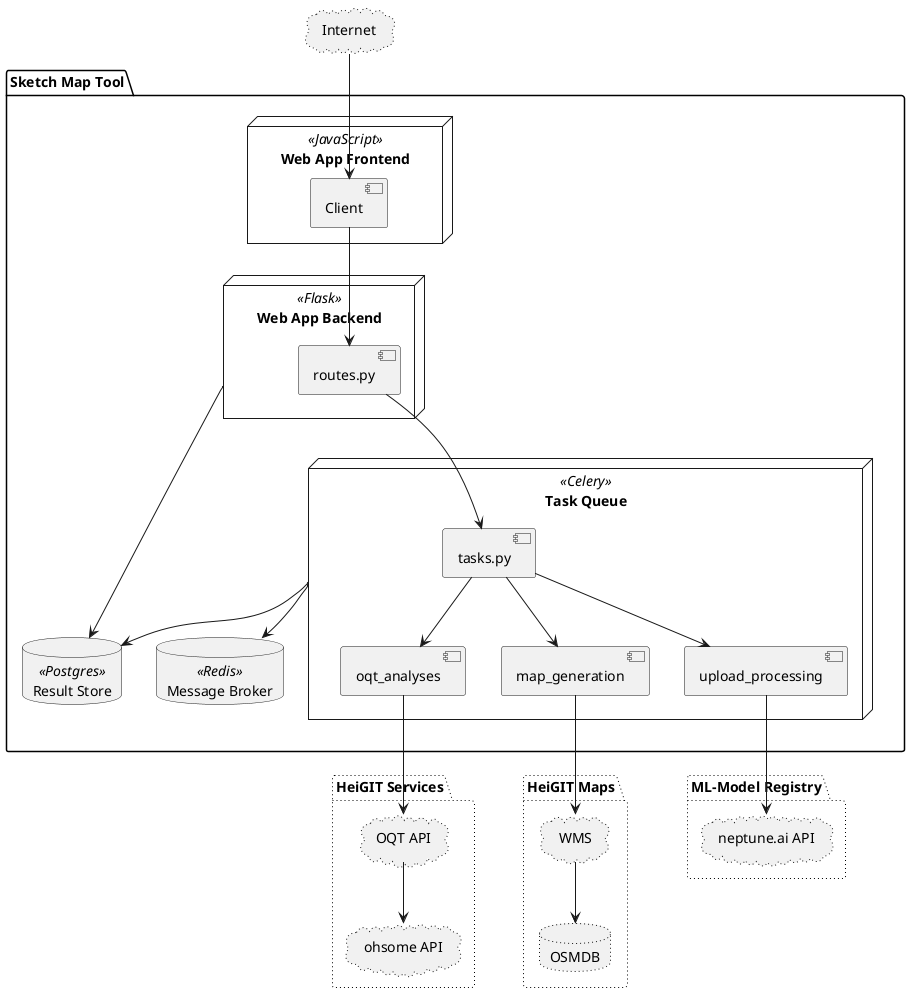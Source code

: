 @startuml
package "Sketch Map Tool" {
  node webclient as "Web App Frontend" <<JavaScript>> {
      component client as "Client"
    }

    node flask as "Web App Backend" <<Flask>> {
        component routes.py
    }

    node celery as "Task Queue" <<Celery>>{
        component tasks.py
        component oqt_analyses
        component map_generation
        component upload_processing
        tasks.py --> oqt_analyses
        tasks.py --> map_generation
        tasks.py --> upload_processing
    }

    database postgres as "Result Store" <<Postgres>>
    database redis as "Message Broker" <<Redis>>

    routes.py --> tasks.py
    flask -> postgres
    celery --> redis
    celery --> postgres
    client --> routes.py
}

cloud internet as "Internet" #line.dotted

package "HeiGIT Maps" #line.dotted {
    cloud wms as "WMS" #line.dotted
    database osmdb as "OSMDB" #line.dotted

}

package "HeiGIT Services" #line.dotted {
    cloud oqt as "OQT API" #line.dotted
    cloud ohsome as "ohsome API" #line.dotted
}

package "ML-Model Registry" #line.dotted {
    cloud neptune as "neptune.ai API" #line.dotted
}

internet --> client

map_generation --> wms
wms --> osmdb

oqt_analyses --> oqt
oqt --> ohsome

upload_processing --> neptune
@enduml
